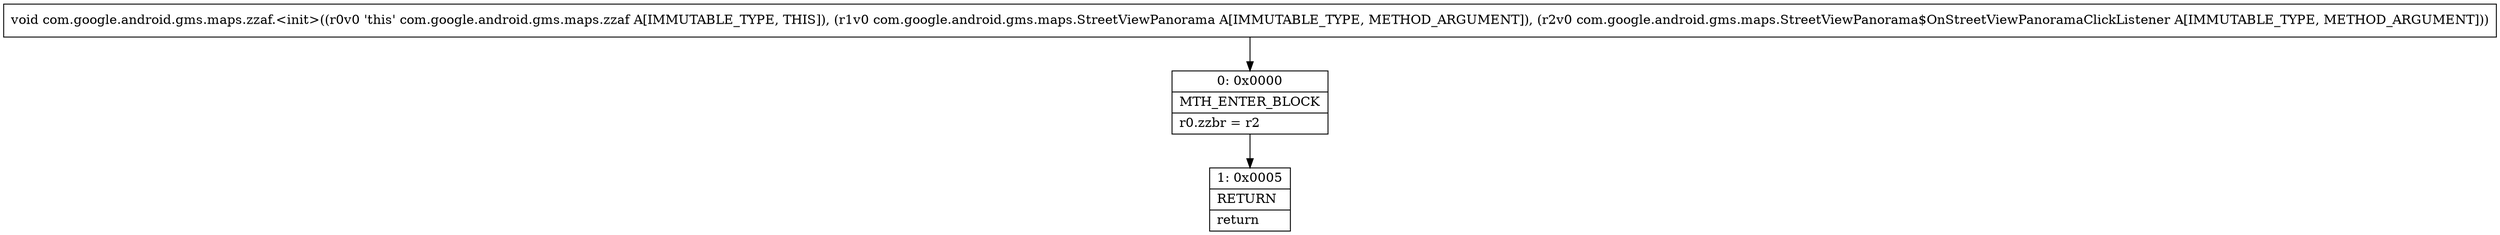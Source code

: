 digraph "CFG forcom.google.android.gms.maps.zzaf.\<init\>(Lcom\/google\/android\/gms\/maps\/StreetViewPanorama;Lcom\/google\/android\/gms\/maps\/StreetViewPanorama$OnStreetViewPanoramaClickListener;)V" {
Node_0 [shape=record,label="{0\:\ 0x0000|MTH_ENTER_BLOCK\l|r0.zzbr = r2\l}"];
Node_1 [shape=record,label="{1\:\ 0x0005|RETURN\l|return\l}"];
MethodNode[shape=record,label="{void com.google.android.gms.maps.zzaf.\<init\>((r0v0 'this' com.google.android.gms.maps.zzaf A[IMMUTABLE_TYPE, THIS]), (r1v0 com.google.android.gms.maps.StreetViewPanorama A[IMMUTABLE_TYPE, METHOD_ARGUMENT]), (r2v0 com.google.android.gms.maps.StreetViewPanorama$OnStreetViewPanoramaClickListener A[IMMUTABLE_TYPE, METHOD_ARGUMENT])) }"];
MethodNode -> Node_0;
Node_0 -> Node_1;
}

